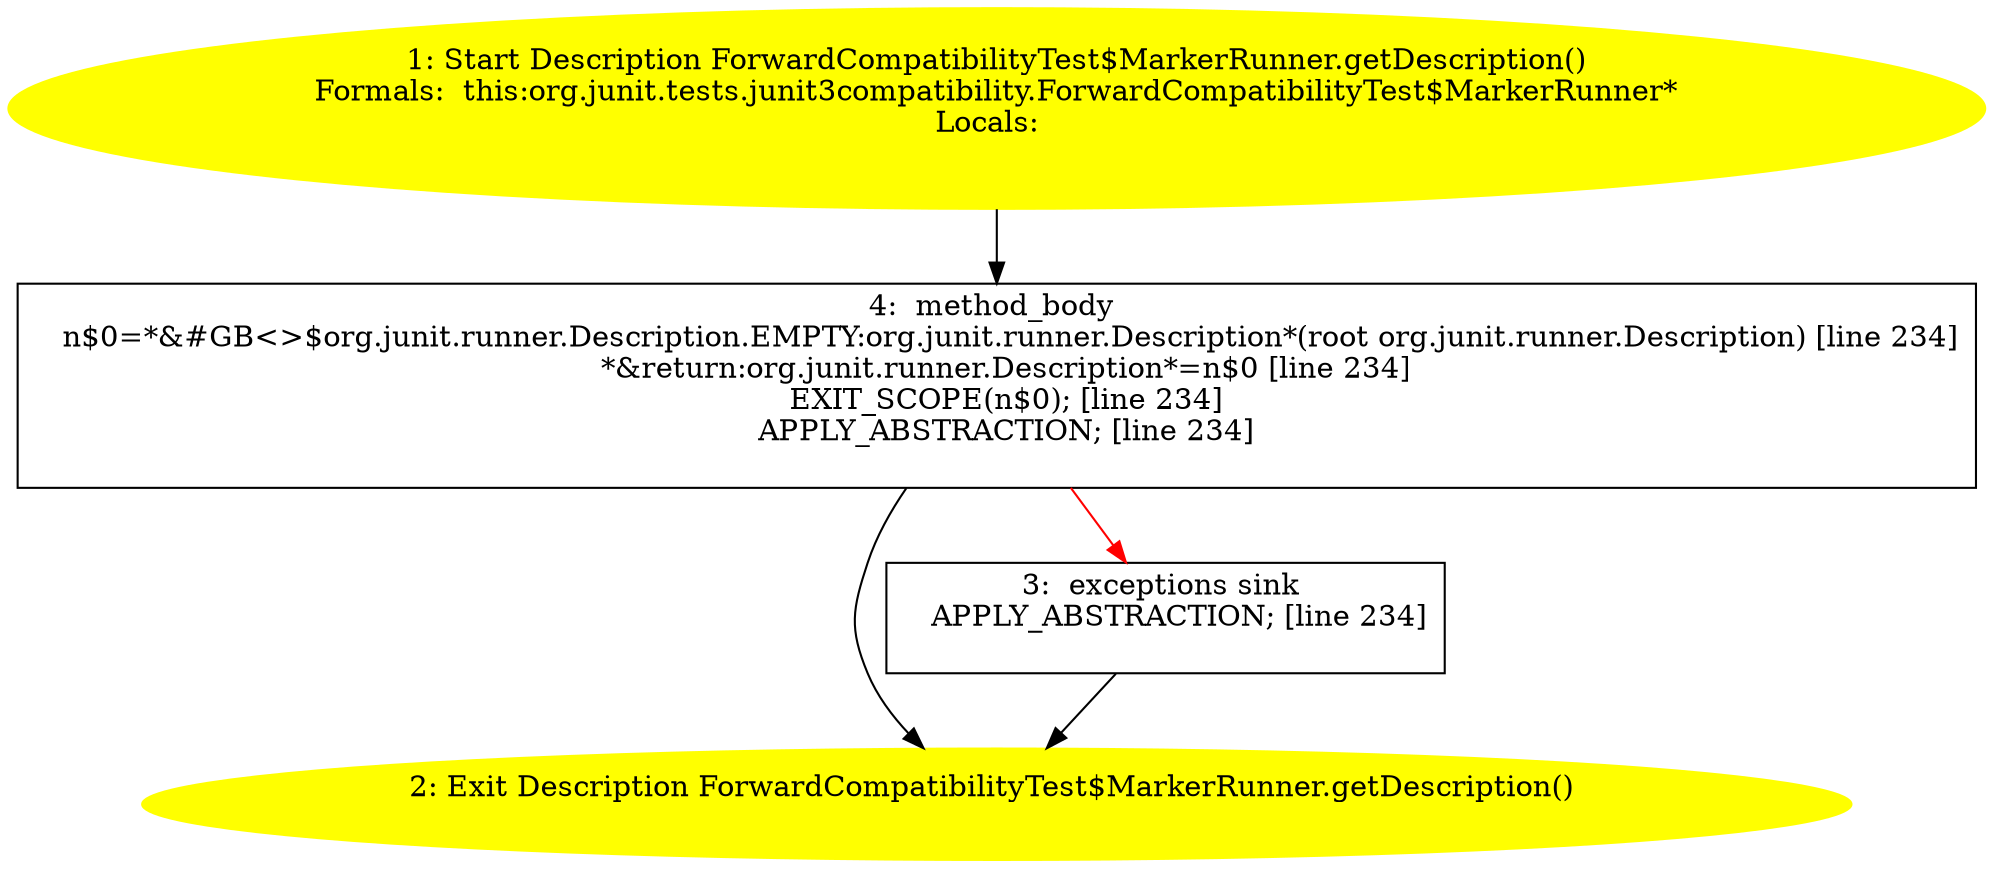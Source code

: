 /* @generated */
digraph cfg {
"org.junit.tests.junit3compatibility.ForwardCompatibilityTest$MarkerRunner.getDescription():org.junit.7d508846e0c3c45d11ba95b83dedafa2_1" [label="1: Start Description ForwardCompatibilityTest$MarkerRunner.getDescription()\nFormals:  this:org.junit.tests.junit3compatibility.ForwardCompatibilityTest$MarkerRunner*\nLocals:  \n  " color=yellow style=filled]
	

	 "org.junit.tests.junit3compatibility.ForwardCompatibilityTest$MarkerRunner.getDescription():org.junit.7d508846e0c3c45d11ba95b83dedafa2_1" -> "org.junit.tests.junit3compatibility.ForwardCompatibilityTest$MarkerRunner.getDescription():org.junit.7d508846e0c3c45d11ba95b83dedafa2_4" ;
"org.junit.tests.junit3compatibility.ForwardCompatibilityTest$MarkerRunner.getDescription():org.junit.7d508846e0c3c45d11ba95b83dedafa2_2" [label="2: Exit Description ForwardCompatibilityTest$MarkerRunner.getDescription() \n  " color=yellow style=filled]
	

"org.junit.tests.junit3compatibility.ForwardCompatibilityTest$MarkerRunner.getDescription():org.junit.7d508846e0c3c45d11ba95b83dedafa2_3" [label="3:  exceptions sink \n   APPLY_ABSTRACTION; [line 234]\n " shape="box"]
	

	 "org.junit.tests.junit3compatibility.ForwardCompatibilityTest$MarkerRunner.getDescription():org.junit.7d508846e0c3c45d11ba95b83dedafa2_3" -> "org.junit.tests.junit3compatibility.ForwardCompatibilityTest$MarkerRunner.getDescription():org.junit.7d508846e0c3c45d11ba95b83dedafa2_2" ;
"org.junit.tests.junit3compatibility.ForwardCompatibilityTest$MarkerRunner.getDescription():org.junit.7d508846e0c3c45d11ba95b83dedafa2_4" [label="4:  method_body \n   n$0=*&#GB<>$org.junit.runner.Description.EMPTY:org.junit.runner.Description*(root org.junit.runner.Description) [line 234]\n  *&return:org.junit.runner.Description*=n$0 [line 234]\n  EXIT_SCOPE(n$0); [line 234]\n  APPLY_ABSTRACTION; [line 234]\n " shape="box"]
	

	 "org.junit.tests.junit3compatibility.ForwardCompatibilityTest$MarkerRunner.getDescription():org.junit.7d508846e0c3c45d11ba95b83dedafa2_4" -> "org.junit.tests.junit3compatibility.ForwardCompatibilityTest$MarkerRunner.getDescription():org.junit.7d508846e0c3c45d11ba95b83dedafa2_2" ;
	 "org.junit.tests.junit3compatibility.ForwardCompatibilityTest$MarkerRunner.getDescription():org.junit.7d508846e0c3c45d11ba95b83dedafa2_4" -> "org.junit.tests.junit3compatibility.ForwardCompatibilityTest$MarkerRunner.getDescription():org.junit.7d508846e0c3c45d11ba95b83dedafa2_3" [color="red" ];
}
